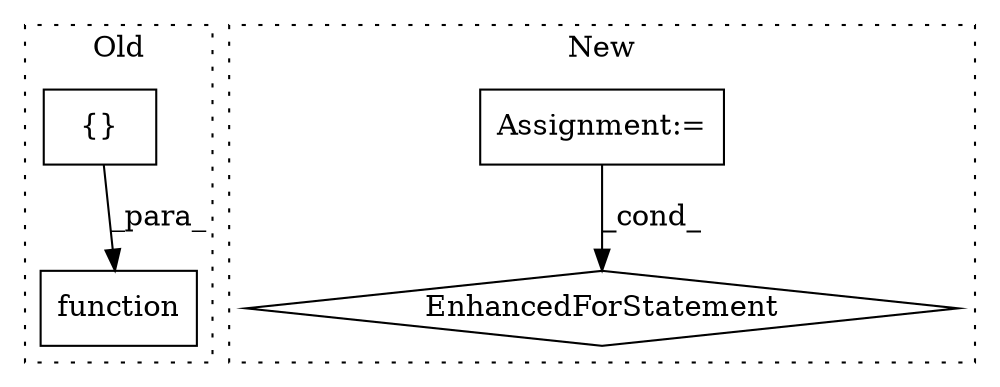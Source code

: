digraph G {
subgraph cluster0 {
1 [label="function" a="32" s="3173,3208" l="9,1" shape="box"];
4 [label="{}" a="4" s="3191,3193" l="1,1" shape="box"];
label = "Old";
style="dotted";
}
subgraph cluster1 {
2 [label="EnhancedForStatement" a="70" s="3426,3725" l="57,2" shape="diamond"];
3 [label="Assignment:=" a="7" s="3426,3725" l="57,2" shape="box"];
label = "New";
style="dotted";
}
3 -> 2 [label="_cond_"];
4 -> 1 [label="_para_"];
}